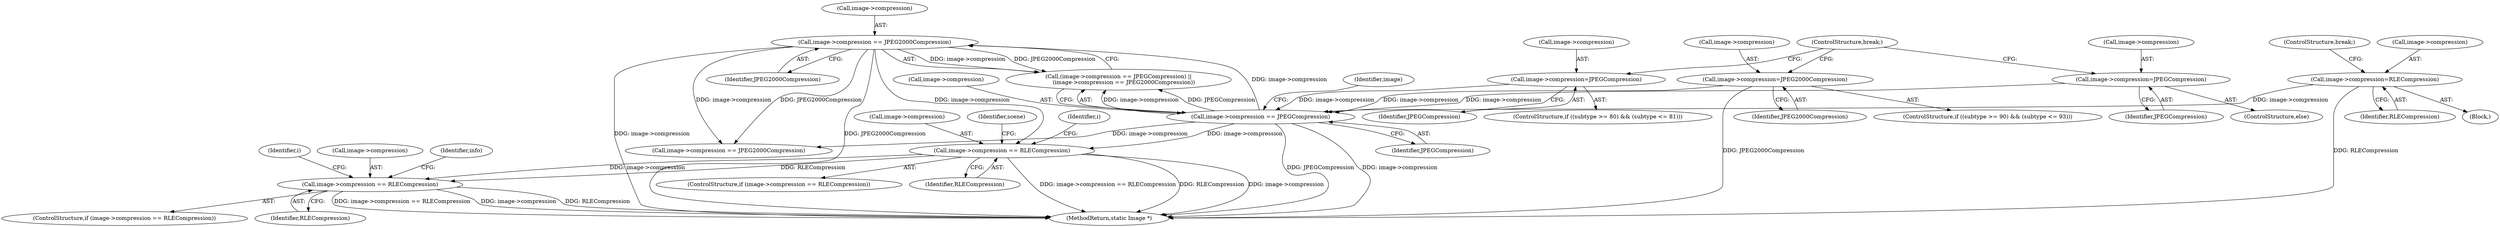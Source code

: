 digraph "0_ImageMagick_9f375e7080a2c1044cd546854d0548b4bfb429d0@pointer" {
"1003373" [label="(Call,image->compression == RLECompression)"];
"1002874" [label="(Call,image->compression == RLECompression)"];
"1002456" [label="(Call,image->compression == JPEG2000Compression)"];
"1002451" [label="(Call,image->compression == JPEGCompression)"];
"1001370" [label="(Call,image->compression=JPEGCompression)"];
"1001384" [label="(Call,image->compression=JPEG2000Compression)"];
"1001390" [label="(Call,image->compression=JPEGCompression)"];
"1001398" [label="(Call,image->compression=RLECompression)"];
"1001370" [label="(Call,image->compression=JPEGCompression)"];
"1002874" [label="(Call,image->compression == RLECompression)"];
"1003377" [label="(Identifier,RLECompression)"];
"1002450" [label="(Call,(image->compression == JPEGCompression) ||\n      (image->compression == JPEG2000Compression))"];
"1001389" [label="(ControlStructure,else)"];
"1002878" [label="(Identifier,RLECompression)"];
"1002455" [label="(Identifier,JPEGCompression)"];
"1002460" [label="(Identifier,JPEG2000Compression)"];
"1003374" [label="(Call,image->compression)"];
"1001403" [label="(ControlStructure,break;)"];
"1002458" [label="(Identifier,image)"];
"1002452" [label="(Call,image->compression)"];
"1003510" [label="(Identifier,info)"];
"1004016" [label="(MethodReturn,static Image *)"];
"1002875" [label="(Call,image->compression)"];
"1002451" [label="(Call,image->compression == JPEGCompression)"];
"1001388" [label="(Identifier,JPEG2000Compression)"];
"1002457" [label="(Call,image->compression)"];
"1001362" [label="(ControlStructure,if ((subtype >= 80) && (subtype <= 81)))"];
"1001374" [label="(Identifier,JPEGCompression)"];
"1001385" [label="(Call,image->compression)"];
"1001376" [label="(ControlStructure,if ((subtype >= 90) && (subtype <= 93)))"];
"1003382" [label="(Identifier,i)"];
"1002873" [label="(ControlStructure,if (image->compression == RLECompression))"];
"1003373" [label="(Call,image->compression == RLECompression)"];
"1003009" [label="(Identifier,scene)"];
"1002456" [label="(Call,image->compression == JPEG2000Compression)"];
"1001398" [label="(Call,image->compression=RLECompression)"];
"1001384" [label="(Call,image->compression=JPEG2000Compression)"];
"1003372" [label="(ControlStructure,if (image->compression == RLECompression))"];
"1001394" [label="(Identifier,JPEGCompression)"];
"1001390" [label="(Call,image->compression=JPEGCompression)"];
"1001391" [label="(Call,image->compression)"];
"1001402" [label="(Identifier,RLECompression)"];
"1002884" [label="(Identifier,i)"];
"1001397" [label="(Block,)"];
"1001371" [label="(Call,image->compression)"];
"1001399" [label="(Call,image->compression)"];
"1001395" [label="(ControlStructure,break;)"];
"1002727" [label="(Call,image->compression == JPEG2000Compression)"];
"1003373" -> "1003372"  [label="AST: "];
"1003373" -> "1003377"  [label="CFG: "];
"1003374" -> "1003373"  [label="AST: "];
"1003377" -> "1003373"  [label="AST: "];
"1003382" -> "1003373"  [label="CFG: "];
"1003510" -> "1003373"  [label="CFG: "];
"1003373" -> "1004016"  [label="DDG: image->compression"];
"1003373" -> "1004016"  [label="DDG: RLECompression"];
"1003373" -> "1004016"  [label="DDG: image->compression == RLECompression"];
"1002874" -> "1003373"  [label="DDG: image->compression"];
"1002874" -> "1003373"  [label="DDG: RLECompression"];
"1002874" -> "1002873"  [label="AST: "];
"1002874" -> "1002878"  [label="CFG: "];
"1002875" -> "1002874"  [label="AST: "];
"1002878" -> "1002874"  [label="AST: "];
"1002884" -> "1002874"  [label="CFG: "];
"1003009" -> "1002874"  [label="CFG: "];
"1002874" -> "1004016"  [label="DDG: image->compression == RLECompression"];
"1002874" -> "1004016"  [label="DDG: RLECompression"];
"1002874" -> "1004016"  [label="DDG: image->compression"];
"1002456" -> "1002874"  [label="DDG: image->compression"];
"1002451" -> "1002874"  [label="DDG: image->compression"];
"1002456" -> "1002450"  [label="AST: "];
"1002456" -> "1002460"  [label="CFG: "];
"1002457" -> "1002456"  [label="AST: "];
"1002460" -> "1002456"  [label="AST: "];
"1002450" -> "1002456"  [label="CFG: "];
"1002456" -> "1004016"  [label="DDG: image->compression"];
"1002456" -> "1004016"  [label="DDG: JPEG2000Compression"];
"1002456" -> "1002450"  [label="DDG: image->compression"];
"1002456" -> "1002450"  [label="DDG: JPEG2000Compression"];
"1002451" -> "1002456"  [label="DDG: image->compression"];
"1002456" -> "1002727"  [label="DDG: image->compression"];
"1002456" -> "1002727"  [label="DDG: JPEG2000Compression"];
"1002451" -> "1002450"  [label="AST: "];
"1002451" -> "1002455"  [label="CFG: "];
"1002452" -> "1002451"  [label="AST: "];
"1002455" -> "1002451"  [label="AST: "];
"1002458" -> "1002451"  [label="CFG: "];
"1002450" -> "1002451"  [label="CFG: "];
"1002451" -> "1004016"  [label="DDG: image->compression"];
"1002451" -> "1004016"  [label="DDG: JPEGCompression"];
"1002451" -> "1002450"  [label="DDG: image->compression"];
"1002451" -> "1002450"  [label="DDG: JPEGCompression"];
"1001370" -> "1002451"  [label="DDG: image->compression"];
"1001384" -> "1002451"  [label="DDG: image->compression"];
"1001390" -> "1002451"  [label="DDG: image->compression"];
"1001398" -> "1002451"  [label="DDG: image->compression"];
"1002451" -> "1002727"  [label="DDG: image->compression"];
"1001370" -> "1001362"  [label="AST: "];
"1001370" -> "1001374"  [label="CFG: "];
"1001371" -> "1001370"  [label="AST: "];
"1001374" -> "1001370"  [label="AST: "];
"1001395" -> "1001370"  [label="CFG: "];
"1001384" -> "1001376"  [label="AST: "];
"1001384" -> "1001388"  [label="CFG: "];
"1001385" -> "1001384"  [label="AST: "];
"1001388" -> "1001384"  [label="AST: "];
"1001395" -> "1001384"  [label="CFG: "];
"1001384" -> "1004016"  [label="DDG: JPEG2000Compression"];
"1001390" -> "1001389"  [label="AST: "];
"1001390" -> "1001394"  [label="CFG: "];
"1001391" -> "1001390"  [label="AST: "];
"1001394" -> "1001390"  [label="AST: "];
"1001395" -> "1001390"  [label="CFG: "];
"1001398" -> "1001397"  [label="AST: "];
"1001398" -> "1001402"  [label="CFG: "];
"1001399" -> "1001398"  [label="AST: "];
"1001402" -> "1001398"  [label="AST: "];
"1001403" -> "1001398"  [label="CFG: "];
"1001398" -> "1004016"  [label="DDG: RLECompression"];
}
